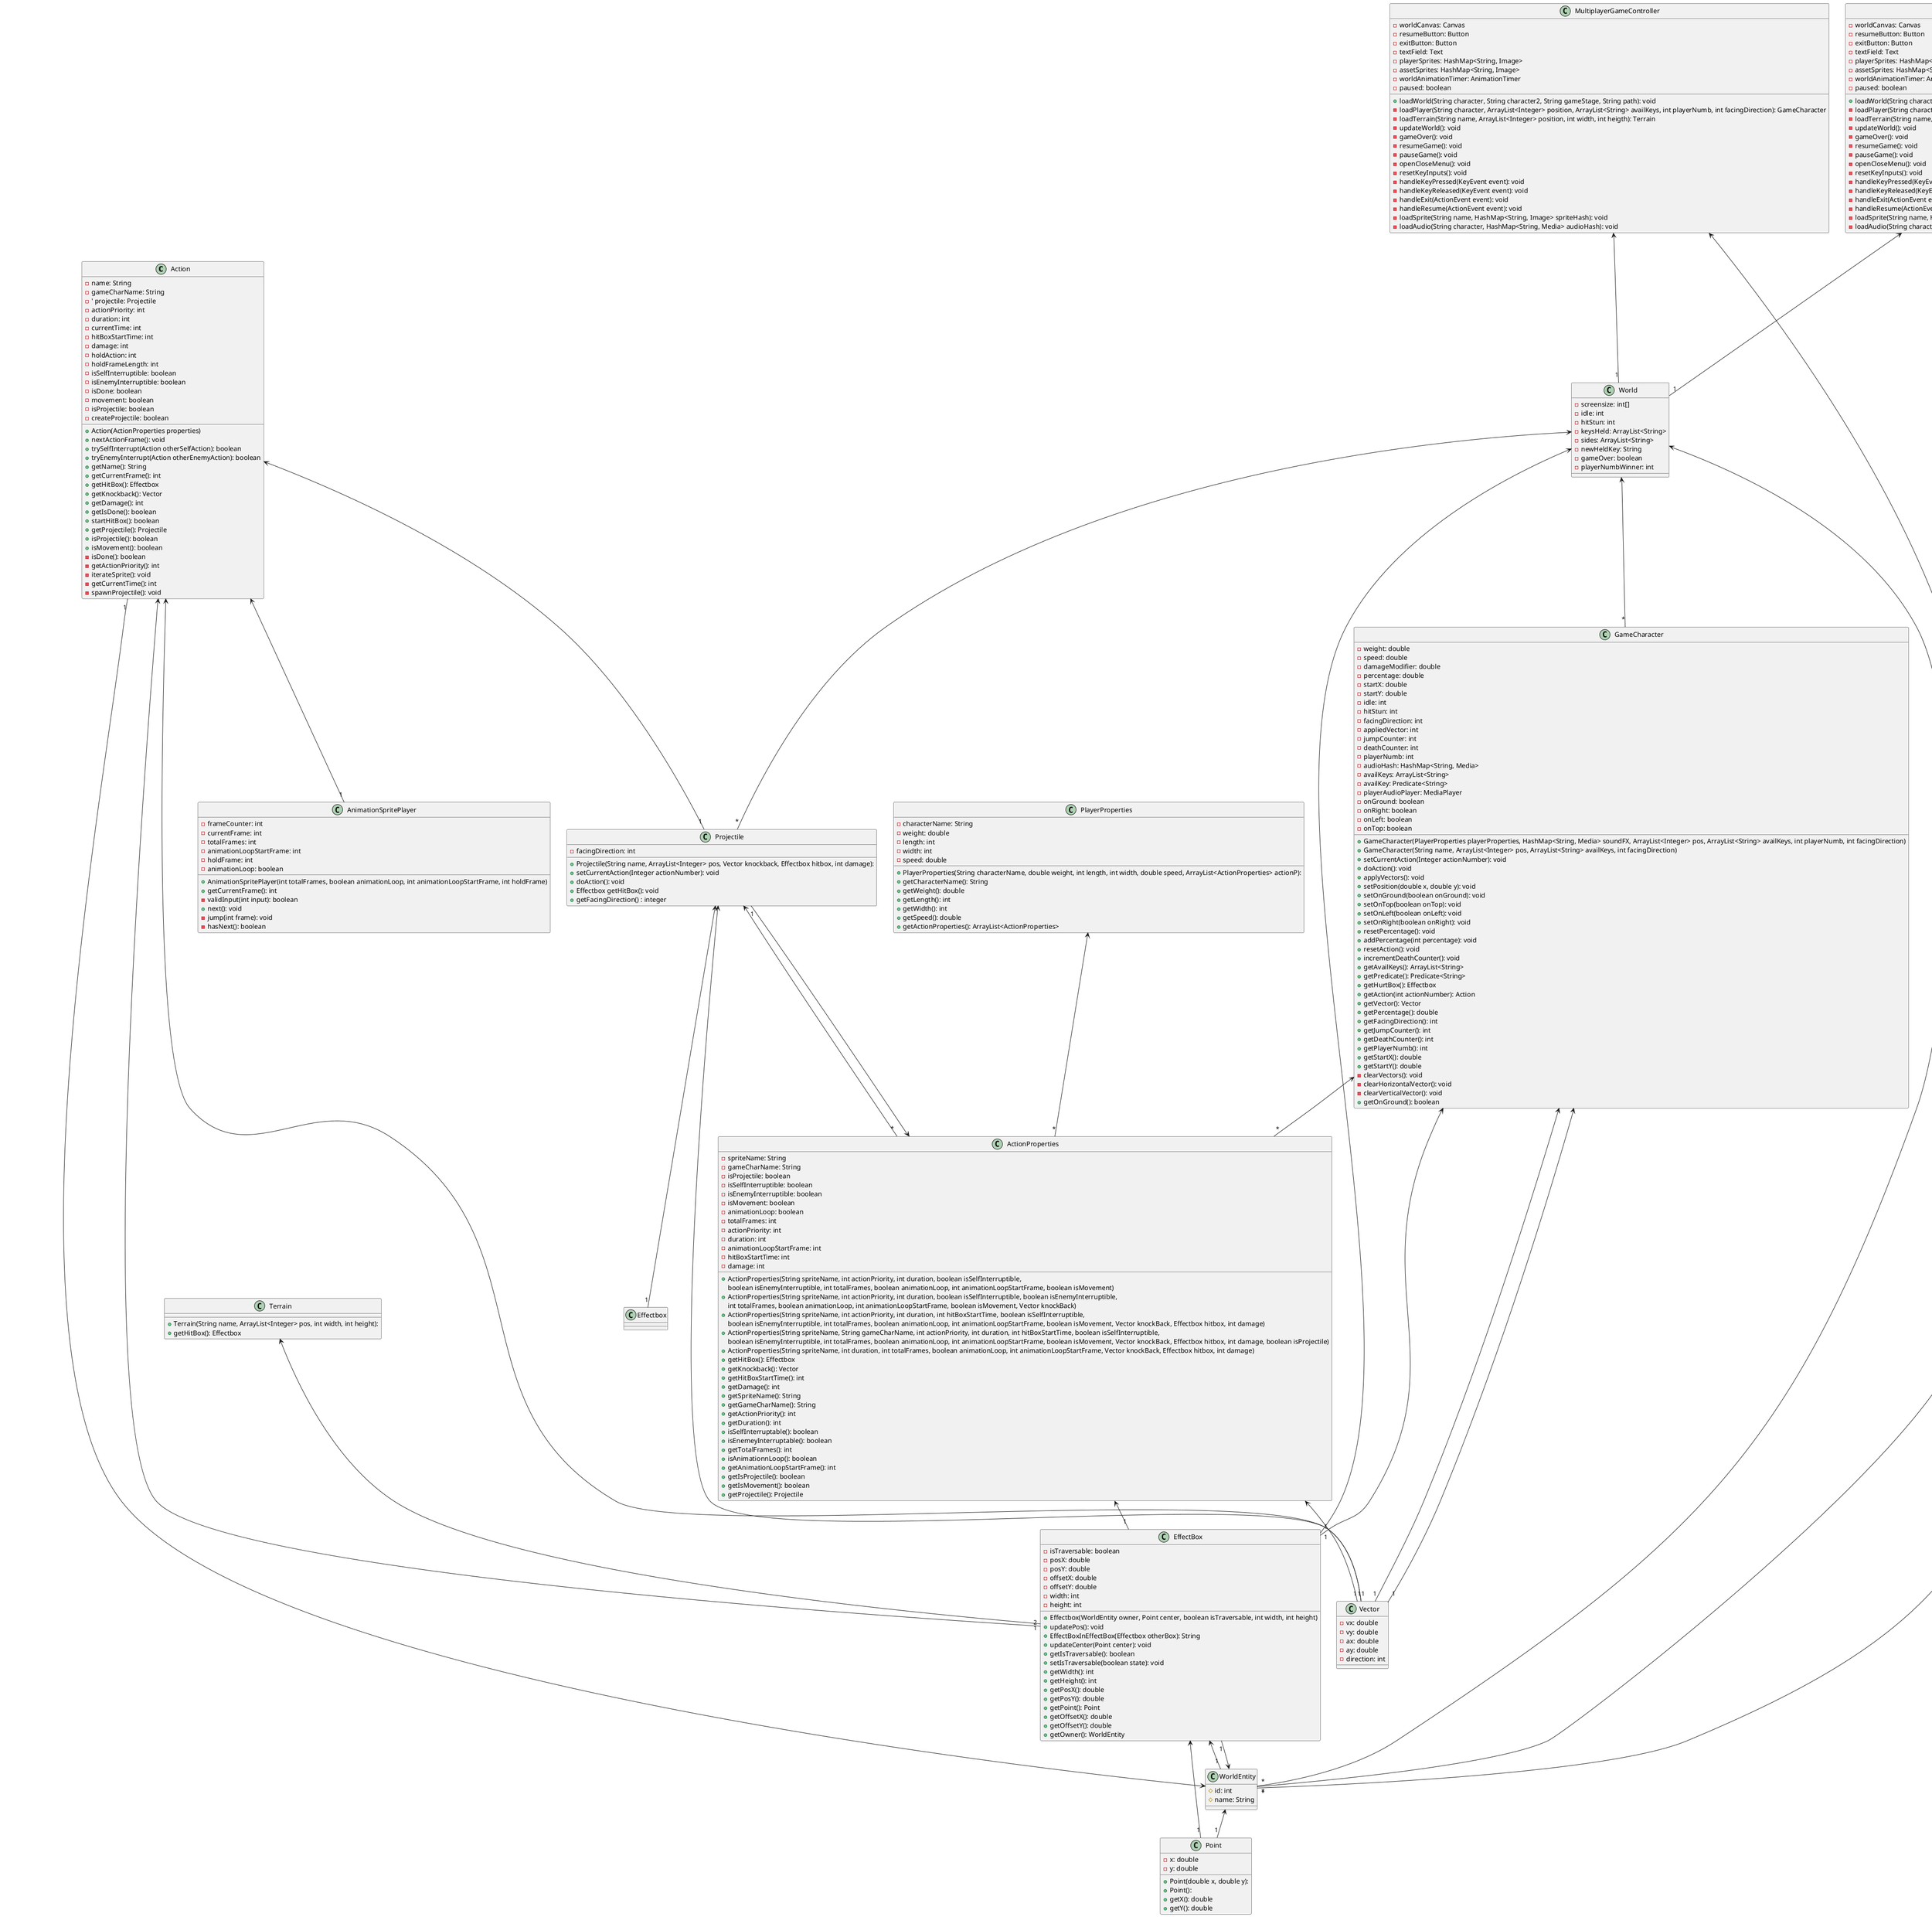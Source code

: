 @startuml GameplayClassDiagram

class Action {
    - name: String
    - gameCharName: String
    '- hitBox: Effectbox
    '- temporary: Effectbox
    '- sprites: AnimationSpritePlayer
    -' projectile: Projectile
    '- knockback: Vector
    - actionPriority: int
    - duration: int
    - currentTime: int
    - hitBoxStartTime: int
    - damage: int
    - holdAction: int
    - holdFrameLength: int
    - isSelfInterruptible: boolean
    - isEnemyInterruptible: boolean
    - isDone: boolean
    - movement: boolean
    - isProjectile: boolean
    - createProjectile: boolean
    
    + Action(ActionProperties properties)
    + nextActionFrame(): void
    + trySelfInterrupt(Action otherSelfAction): boolean
    + tryEnemyInterrupt(Action otherEnemyAction): boolean
    + getName(): String
    + getCurrentFrame(): int
    + getHitBox(): Effectbox
    + getKnockback(): Vector
    + getDamage(): int
    + getIsDone(): boolean
    + startHitBox(): boolean 
    + getProjectile(): Projectile
    + isProjectile(): boolean
    + isMovement(): boolean
    - isDone(): boolean
    - getActionPriority(): int
    - iterateSprite(): void
    - getCurrentTime(): int
    - spawnProjectile(): void
}

class ActionProperties {
    - spriteName: String
    - gameCharName: String
    '- hitBox: Effectbox
    '- knockback: Vector
    '- projectile: Projectile
    - isProjectile: boolean
    - isSelfInterruptible: boolean
    - isEnemyInterruptible: boolean
    - isMovement: boolean
    - animationLoop: boolean
    - totalFrames: int
    - actionPriority: int
    - duration: int
    - animationLoopStartFrame: int
    - hitBoxStartTime: int
    - damage: int
    
    + ActionProperties(String spriteName, int actionPriority, int duration, boolean isSelfInterruptible,
            boolean isEnemyInterruptible, int totalFrames, boolean animationLoop, int animationLoopStartFrame, boolean isMovement)
    + ActionProperties(String spriteName, int actionPriority, int duration, boolean isSelfInterruptible, boolean isEnemyInterruptible, 
            int totalFrames, boolean animationLoop, int animationLoopStartFrame, boolean isMovement, Vector knockBack)
    + ActionProperties(String spriteName, int actionPriority, int duration, int hitBoxStartTime, boolean isSelfInterruptible,
            boolean isEnemyInterruptible, int totalFrames, boolean animationLoop, int animationLoopStartFrame, boolean isMovement, Vector knockBack, Effectbox hitbox, int damage)
    + ActionProperties(String spriteName, String gameCharName, int actionPriority, int duration, int hitBoxStartTime, boolean isSelfInterruptible, 
            boolean isEnemyInterruptible, int totalFrames, boolean animationLoop, int animationLoopStartFrame, boolean isMovement, Vector knockBack, Effectbox hitbox, int damage, boolean isProjectile)
    + ActionProperties(String spriteName, int duration, int totalFrames, boolean animationLoop, int animationLoopStartFrame, Vector knockBack, Effectbox hitbox, int damage)
    + getHitBox(): Effectbox
    + getKnockback(): Vector
    + getHitBoxStartTime(): int
    + getDamage(): int
    + getSpriteName(): String
    + getGameCharName(): String
    + getActionPriority(): int
    + getDuration(): int
    + isSelfInterruptable(): boolean
    + isEnemeyInterruptable(): boolean
    + getTotalFrames(): int
    + isAnimationnLoop(): boolean
    + getAnimationLoopStartFrame(): int
    + getIsProjectile(): boolean
    + getIsMovement(): boolean
    + getProjectile(): Projectile
}

class AnimationSpritePlayer {
    - frameCounter: int
    - currentFrame: int
    - totalFrames: int
    - animationLoopStartFrame: int
    - holdFrame: int
    - animationLoop: boolean
    
    + AnimationSpritePlayer(int totalFrames, boolean animationLoop, int animationLoopStartFrame, int holdFrame)
    + getCurrentFrame(): int
    - validInput(int input): boolean
    + next(): void
    - jump(int frame): void
    - hasNext(): boolean
}

class EffectBox {
    '- owner: WorldEntity
    '- center: Point
    - isTraversable: boolean
    - posX: double
    - posY: double
    - offsetX: double
    - offsetY: double
    - width: int
    - height: int
    
    + Effectbox(WorldEntity owner, Point center, boolean isTraversable, int width, int height)
    + updatePos(): void
    + EffectBoxInEffectBox(Effectbox otherBox): String
    + updateCenter(Point center): void
    + getIsTraversable(): boolean
    + setIsTraversable(boolean state): void
    + getWidth(): int
    + getHeight(): int
    + getPosX(): double
    + getPosY(): double
    + getPoint(): Point
    + getOffsetX(): double
    + getOffsetY(): double
    + getOwner(): WorldEntity
}

class GameCharacter {
    - weight: double
    - speed: double
    - damageModifier: double
    - percentage: double
    - startX: double
    - startY: double
    - idle: int 
    - hitStun: int
    - facingDirection: int
    - appliedVector: int
    - jumpCounter: int
    - deathCounter: int
    - playerNumb: int
    '- actionHash: HashMap<Integer, ActionProperties>
    - audioHash: HashMap<String, Media>
    - availKeys: ArrayList<String>
    - availKey: Predicate<String>
    '- property: ActionProperties
    '- hurtBox: Effectbox
    '- mainVector: Vector
    '- gravityVector: Vector
    - playerAudioPlayer: MediaPlayer
    - onGround: boolean
    - onRight: boolean
    - onLeft: boolean
    - onTop: boolean
    
    + GameCharacter(PlayerProperties playerProperties, HashMap<String, Media> soundFX, ArrayList<Integer> pos, ArrayList<String> availKeys, int playerNumb, int facingDirection)
    + GameCharacter(String name, ArrayList<Integer> pos, ArrayList<String> availKeys, int facingDirection)
    + setCurrentAction(Integer actionNumber): void
    + doAction(): void
    + applyVectors(): void
    + setPosition(double x, double y): void
    + setOnGround(boolean onGround): void
    + setOnTop(boolean onTop): void
    + setOnLeft(boolean onLeft): void
    + setOnRight(boolean onRight): void
    + resetPercentage(): void
    + addPercentage(int percentage): void
    + resetAction(): void
    + incrementDeathCounter(): void
    + getAvailKeys(): ArrayList<String>
    + getPredicate(): Predicate<String>
    + getHurtBox(): Effectbox
    + getAction(int actionNumber): Action
    + getVector(): Vector
    + getPercentage(): double
    + getFacingDirection(): int
    + getJumpCounter(): int
    + getDeathCounter(): int
    + getPlayerNumb(): int
    + getStartX(): double
    + getStartY(): double
    - clearVectors(): void
    - clearHorizontalVector(): void
    - clearVerticalVector(): void
    + getOnGround(): boolean
}

class PlayerProperties {
    - characterName: String
    - weight: double
    - length: int
    - width: int
    - speed: double
    '- actionP: ArrayList<ActionProperties>
    
    + PlayerProperties(String characterName, double weight, int length, int width, double speed, ArrayList<ActionProperties> actionP):
    + getCharacterName(): String
    + getWeight(): double
    + getLength(): int
    + getWidth(): int
    + getSpeed(): double
    + getActionProperties(): ArrayList<ActionProperties>
}

class Point {
    - x: double
    - y: double
    + Point(double x, double y):
    + Point(): 
    + getX(): double
    + getY(): double
}

class Projectile {
    '- actionHash: HashMap<Integer, ActionProperties>
    '- property: ActionProperties
    '- hitBox: Effectbox
    '- mainVector: Vector
    - facingDirection: int
    
    +  Projectile(String name, ArrayList<Integer> pos, Vector knockback, Effectbox hitbox, int damage):
    + setCurrentAction(Integer actionNumber): void
    + doAction(): void
    + Effectbox getHitBox(): void
    + getFacingDirection() : integer
}


class Terrain {
    '- hitBox: EffectBox
    + Terrain(String name, ArrayList<Integer> pos, int width, int height):
    + getHitBox(): Effectbox
}

class Vector {
    - vx: double
    - vy: double
    - ax: double
    - ay: double
    - direction: int
}

class World {
    - screensize: int[]
    - idle: int
    - hitStun: int
    '- worldEntities: ArrayList<WorldEntity>
    '- gameCharacters: ArrayList<GameCharacter>
    - keysHeld: ArrayList<String>
    - sides: ArrayList<String>
    '- finishedProjectiles: ArrayList<Projectile>
    '- collisionHash: HashMap<GameCharacter, HashMap<String, Boolean>>
    '- clickActionHash: HashMap<GameCharacter, Boolean>
    '- heldKeyHash: HashMap<GameCharacter, ArrayList<String>>
    '- inputPerEntity: HashMap<GameCharacter, ArrayList<String>>
    '- projectileReady: HashMap<GameCharacter, Projectile>
    '- spawnProjectileHash: HashMap<GameCharacter, Boolean>
    - newHeldKey: String
    '- worldBox: Effectbox
    - gameOver: boolean
    - playerNumbWinner: int
}

class WorldEntity {
    # id: int
    '# hitBox: Effectbox
    '# currentAction: Action
    # name: String
    '# point: Point
}

class MultiplayerGameController {
    - worldCanvas: Canvas
    - resumeButton: Button 
    - exitButton: Button 
    - textField: Text 
    '- world: World
    '- worldEntities: ArrayList<WorldEntity> 
    - playerSprites: HashMap<String, Image> 
    - assetSprites: HashMap<String, Image>
    - worldAnimationTimer: AnimationTimer
    - paused: boolean

    + loadWorld(String character, String character2, String gameStage, String path): void
    - loadPlayer(String character, ArrayList<Integer> position, ArrayList<String> availKeys, int playerNumb, int facingDirection): GameCharacter
    - loadTerrain(String name, ArrayList<Integer> position, int width, int heigth): Terrain 
    - updateWorld(): void
    - gameOver(): void
    - resumeGame(): void
    - pauseGame(): void
    - openCloseMenu(): void
    - resetKeyInputs(): void
    - handleKeyPressed(KeyEvent event): void
    - handleKeyReleased(KeyEvent event): void
    - handleExit(ActionEvent event): void
    - handleResume(ActionEvent event): void
    - loadSprite(String name, HashMap<String, Image> spriteHash): void
    - loadAudio(String character, HashMap<String, Media> audioHash): void
}

class SingleplayerGameController {
    - worldCanvas: Canvas
    - resumeButton: Button 
    - exitButton: Button 
    - textField: Text 
    '- world: World
    '- worldEntities: ArrayList<WorldEntity> 
    - playerSprites: HashMap<String, Image> 
    - assetSprites: HashMap<String, Image>
    - worldAnimationTimer: AnimationTimer
    - paused: boolean

    + loadWorld(String character, String gameStage, String path): void
    - loadPlayer(String character, ArrayList<Integer> position, ArrayList<String> availKeys, int playerNumb, int facingDirection): GameCharacter
    - loadTerrain(String name, ArrayList<Integer> position, int width, int heigth): Terrain 
    - updateWorld(): void
    - gameOver(): void
    - resumeGame(): void
    - pauseGame(): void
    - openCloseMenu(): void
    - resetKeyInputs(): void
    - handleKeyPressed(KeyEvent event): void
    - handleKeyReleased(KeyEvent event): void
    - handleExit(ActionEvent event): void
    - handleResume(ActionEvent event): void
    - loadSprite(String name, HashMap<String, Image> spriteHash): void
    - loadAudio(String character, HashMap<String, Media> audioHash): void
}

Action <-- "1" Vector
Action <-- "2" EffectBox
Action <-- "1" AnimationSpritePlayer
Action <-- "1" Projectile

ActionProperties <-- "1" EffectBox
ActionProperties <-- "1" Vector
ActionProperties <-- "1" Projectile

EffectBox <-- "1" WorldEntity
EffectBox <-- "1" Point

GameCharacter <-- "*" ActionProperties
GameCharacter <-- "1" EffectBox
GameCharacter <-- "1" Vector
GameCharacter <-- "1" Vector

PlayerProperties <-- "*" ActionProperties

Projectile <-- "*" ActionProperties
Projectile <-- "1" Effectbox
Projectile <-- "1" Vector

Terrain <-- "1" EffectBox

World <-- "*" WorldEntity
World <-- "*" GameCharacter
World <-- "*" Projectile
World <-- "1" EffectBox

WorldEntity <-- "1" EffectBox
WorldEntity <-- "1" Action
WorldEntity <-- "1" Point

MultiplayerGameController <-- "*" WorldEntity
MultiplayerGameController <-- "1" World

SingleplayerGameController <-- "1" World
SingleplayerGameController <-- "*" WorldEntity

@enduml
